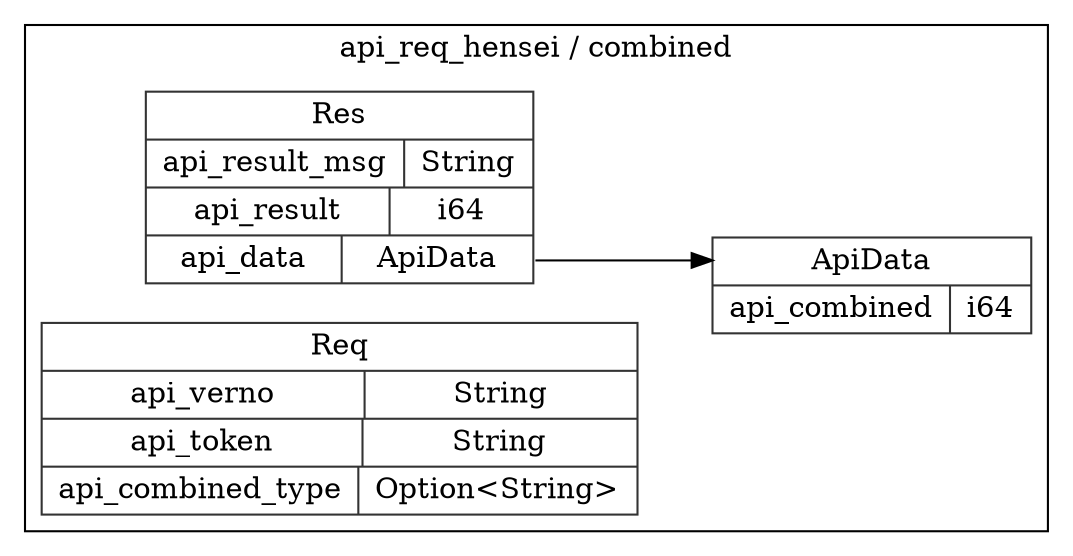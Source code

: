 digraph {
  rankdir=LR;
  subgraph cluster_0 {
    label="api_req_hensei / combined";
    node [style="filled", color=white, style="solid", color=gray20];
    api_req_hensei__combined__Res [label="<Res> Res  | { api_result_msg | <api_result_msg> String } | { api_result | <api_result> i64 } | { api_data | <api_data> ApiData }", shape=record];
    api_req_hensei__combined__ApiData;
    api_req_hensei__combined__Res:api_data:e -> api_req_hensei__combined__ApiData:ApiData:w;
    api_req_hensei__combined__Req [label="<Req> Req  | { api_verno | <api_verno> String } | { api_token | <api_token> String } | { api_combined_type | <api_combined_type> Option\<String\> }", shape=record];
    api_req_hensei__combined__ApiData [label="<ApiData> ApiData  | { api_combined | <api_combined> i64 }", shape=record];
  }
}
